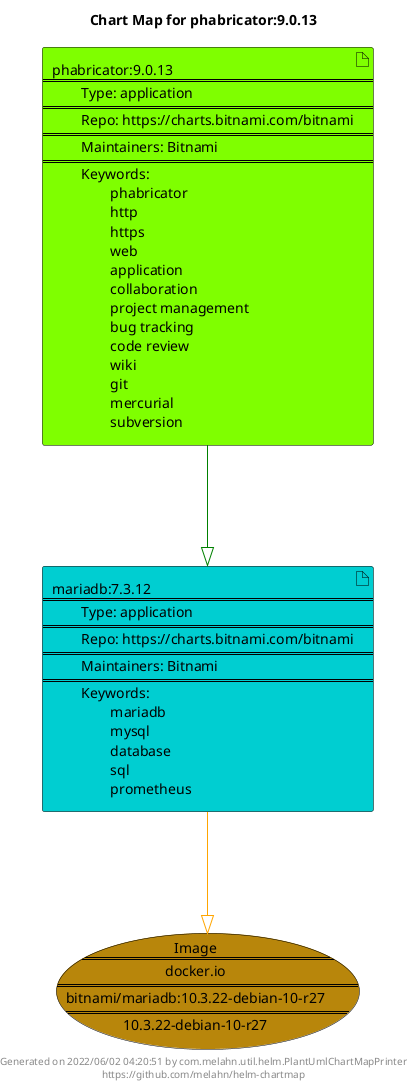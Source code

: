 @startuml
skinparam linetype ortho
skinparam backgroundColor white
skinparam usecaseBorderColor black
skinparam usecaseArrowColor LightSlateGray
skinparam artifactBorderColor black
skinparam artifactArrowColor LightSlateGray

title Chart Map for phabricator:9.0.13

'There are 2 referenced Helm Charts
artifact "mariadb:7.3.12\n====\n\tType: application\n====\n\tRepo: https://charts.bitnami.com/bitnami\n====\n\tMaintainers: Bitnami\n====\n\tKeywords: \n\t\tmariadb\n\t\tmysql\n\t\tdatabase\n\t\tsql\n\t\tprometheus" as mariadb_7_3_12 #DarkTurquoise
artifact "phabricator:9.0.13\n====\n\tType: application\n====\n\tRepo: https://charts.bitnami.com/bitnami\n====\n\tMaintainers: Bitnami\n====\n\tKeywords: \n\t\tphabricator\n\t\thttp\n\t\thttps\n\t\tweb\n\t\tapplication\n\t\tcollaboration\n\t\tproject management\n\t\tbug tracking\n\t\tcode review\n\t\twiki\n\t\tgit\n\t\tmercurial\n\t\tsubversion" as phabricator_9_0_13 #Chartreuse

'There is one referenced Docker Image
usecase "Image\n====\ndocker.io\n====\nbitnami/mariadb:10.3.22-debian-10-r27\n====\n10.3.22-debian-10-r27" as docker_io_bitnami_mariadb_10_3_22_debian_10_r27 #DarkGoldenRod

'Chart Dependencies
phabricator_9_0_13--[#green]-|>mariadb_7_3_12
mariadb_7_3_12--[#orange]-|>docker_io_bitnami_mariadb_10_3_22_debian_10_r27

center footer Generated on 2022/06/02 04:20:51 by com.melahn.util.helm.PlantUmlChartMapPrinter\nhttps://github.com/melahn/helm-chartmap
@enduml
